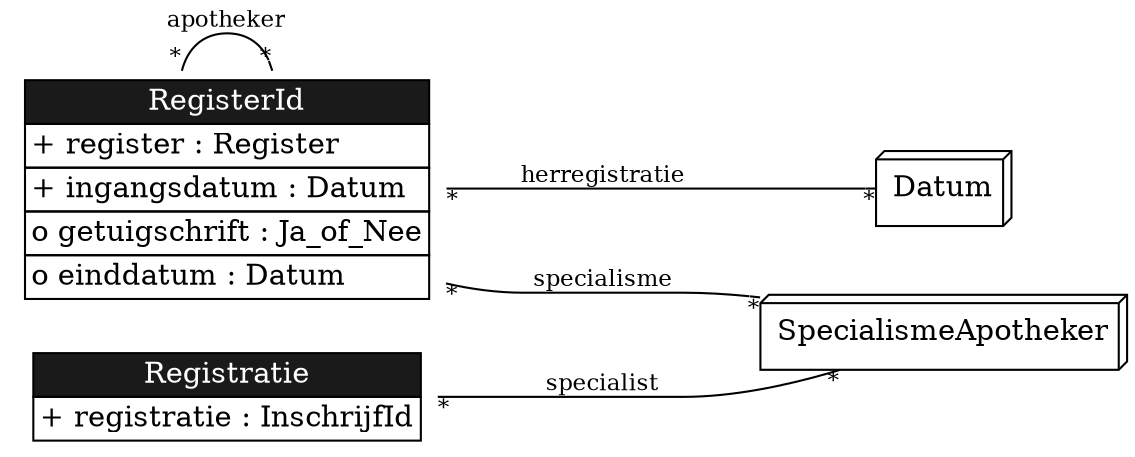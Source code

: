 digraph {
	graph [bgcolor=white,
		rankdir=LR
	];
	node [label="\N"];
	edge [fontsize=11,
		minlen=4
	];
	RegisterId	[color=purple,
		label=<<TABLE BGCOLOR="white" COLOR="black" BORDER="0" CELLBORDER="1" CELLSPACING="0"><TR><TD BGCOLOR="gray10" COLOR="black"><FONT COLOR="white">RegisterId</FONT></TD></TR><TR><TD ALIGN="LEFT" PORT="register">+ register : Register</TD></TR><TR><TD ALIGN="LEFT" PORT="ingangsdatum">+ ingangsdatum : Datum</TD></TR><TR><TD ALIGN="LEFT" PORT="getuigschrift">o getuigschrift : Ja_of_Nee</TD></TR><TR><TD ALIGN="LEFT" PORT="einddatum">o einddatum : Datum</TD></TR></TABLE>>,
		shape=plaintext];
	RegisterId:apotheker -> RegisterId	[arrowhead=onone,
		headlabel="*",
		label=apotheker,
		labelfloat=true,
		taillabel="*"];
	Datum	[label=Datum,
		shape=box3d];
	RegisterId:herregistratie -> Datum	[arrowhead=onone,
		headlabel="*",
		label=herregistratie,
		labelfloat=true,
		taillabel="*"];
	SpecialismeApotheker	[label=SpecialismeApotheker,
		shape=box3d];
	RegisterId:specialisme -> SpecialismeApotheker	[arrowhead=onone,
		headlabel="*",
		label=specialisme,
		labelfloat=true,
		taillabel="*"];
	Registratie	[color=purple,
		label=<<TABLE BGCOLOR="white" COLOR="black" BORDER="0" CELLBORDER="1" CELLSPACING="0"><TR><TD BGCOLOR="gray10" COLOR="black"><FONT COLOR="white">Registratie</FONT></TD></TR><TR><TD ALIGN="LEFT" PORT="registratie">+ registratie : InschrijfId</TD></TR></TABLE>>,
		shape=plaintext];
	Registratie:specialist -> SpecialismeApotheker	[arrowhead=onone,
		headlabel="*",
		label=specialist,
		labelfloat=true,
		taillabel="*"];
}
